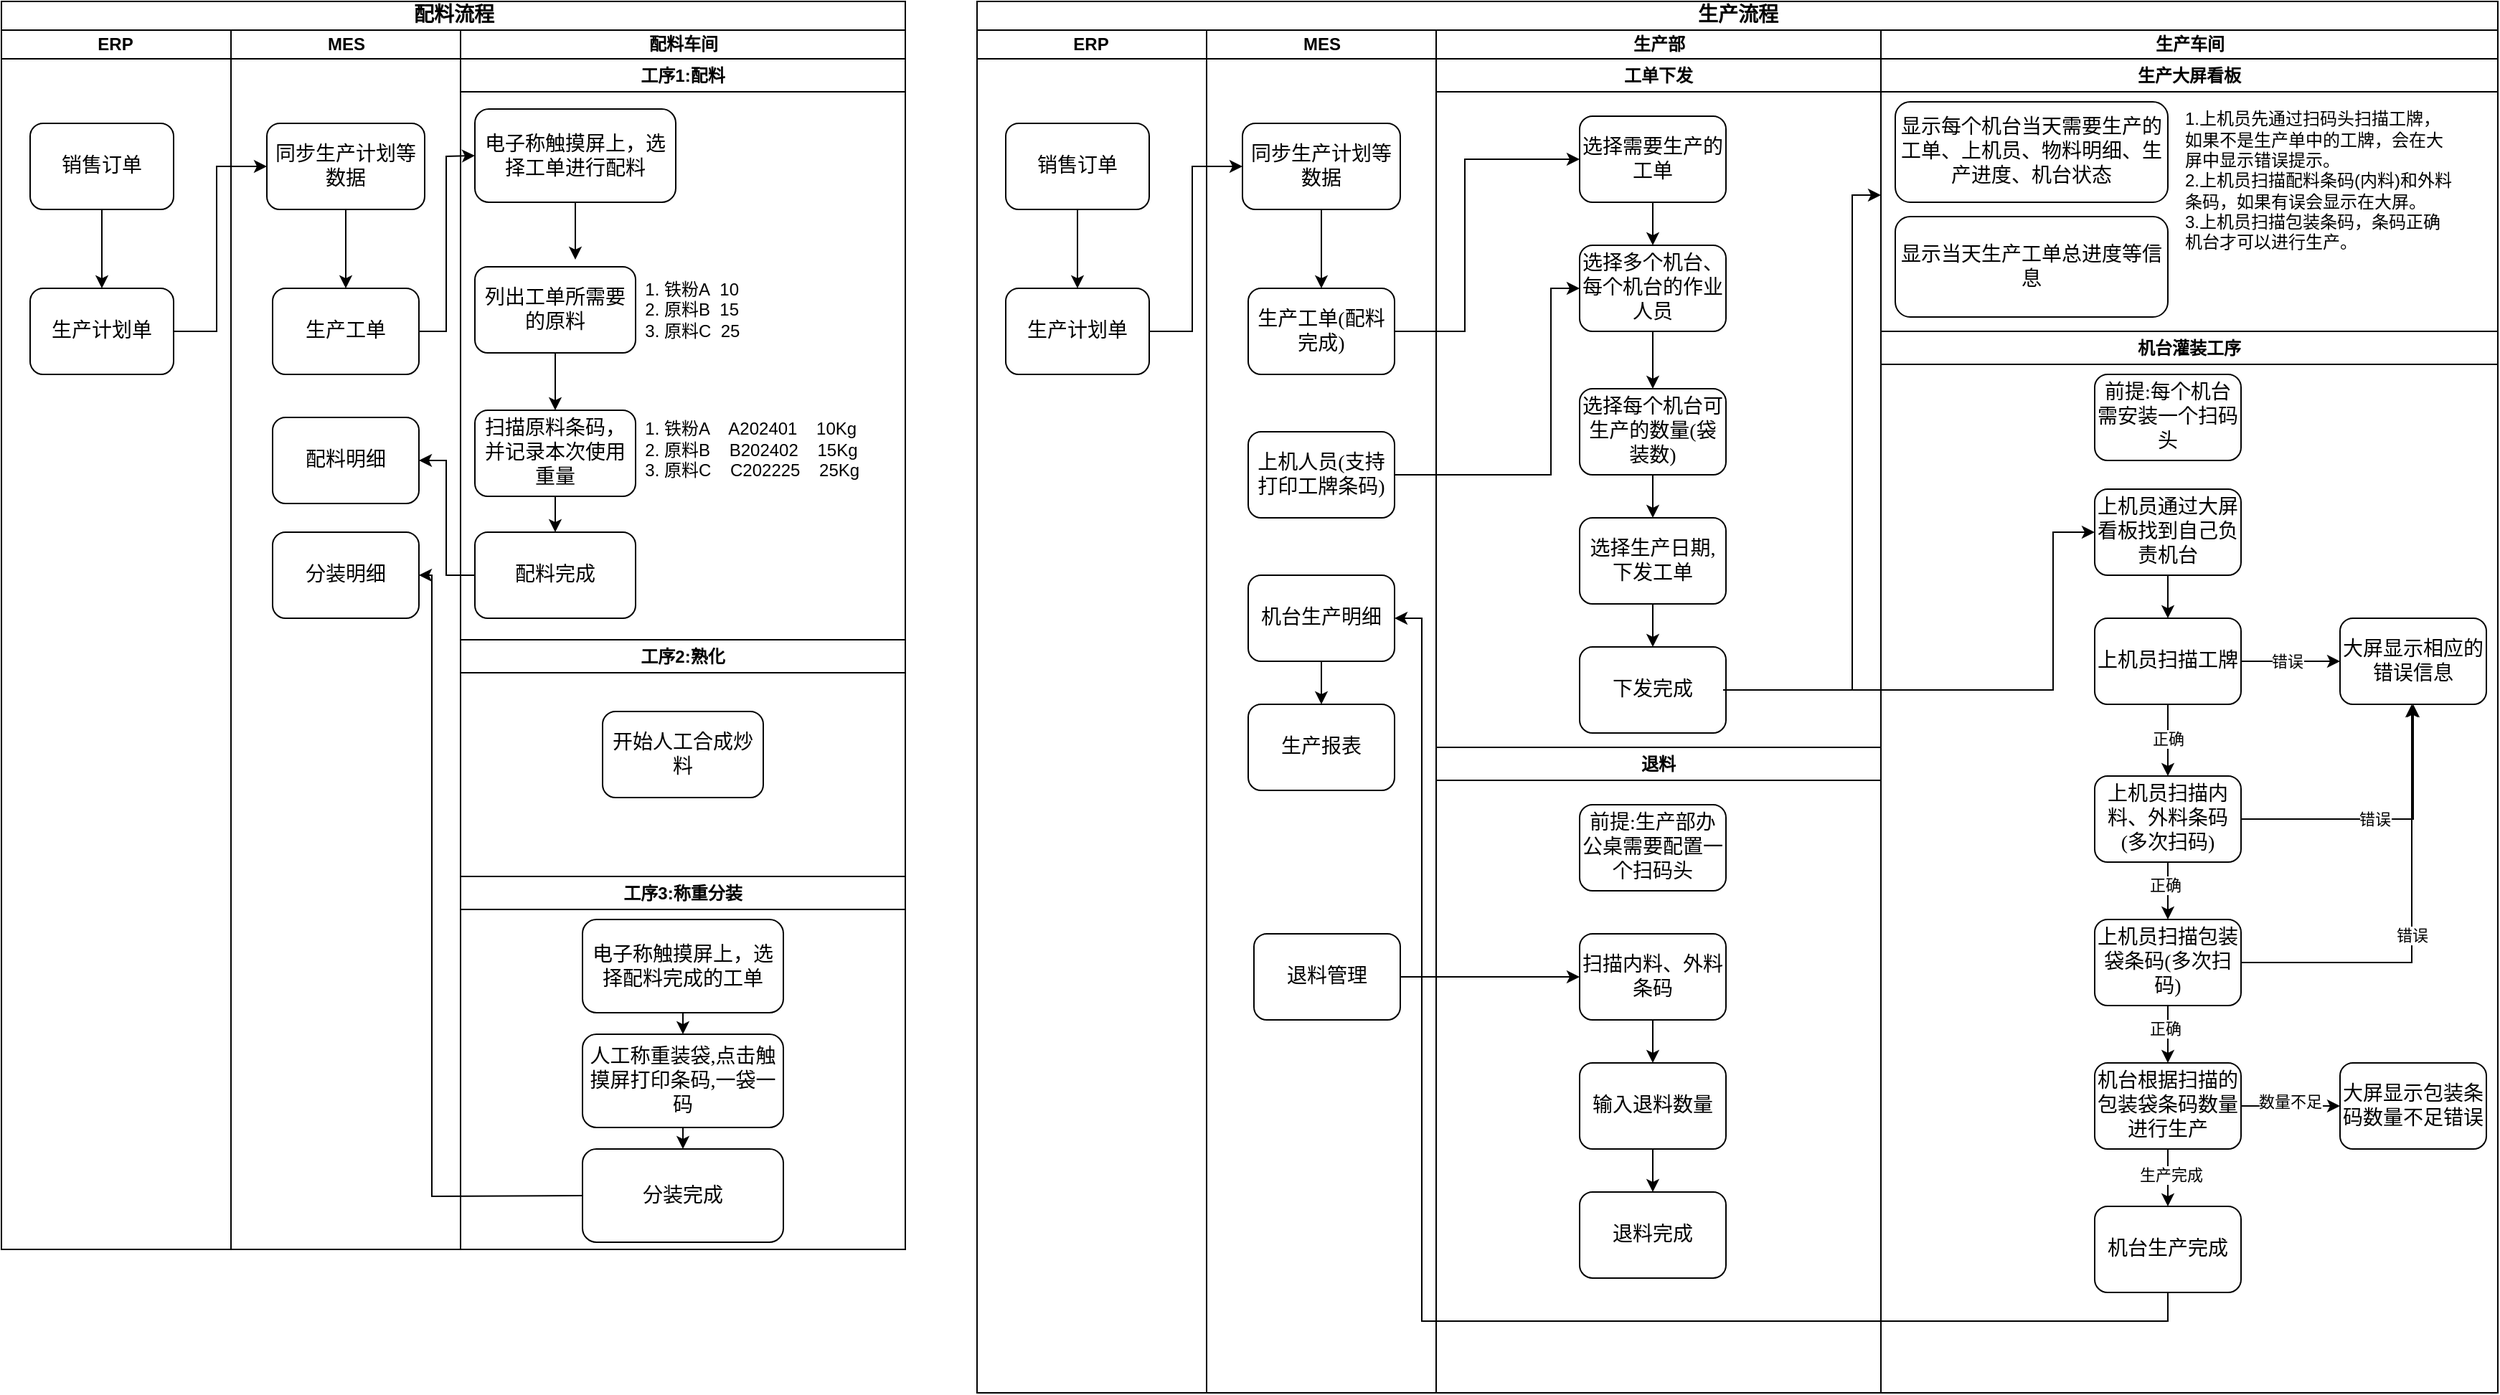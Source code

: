 <mxfile version="24.0.0" type="github">
  <diagram name="Page-1" id="74e2e168-ea6b-b213-b513-2b3c1d86103e">
    <mxGraphModel dx="2219" dy="929" grid="1" gridSize="10" guides="1" tooltips="1" connect="1" arrows="1" fold="1" page="1" pageScale="1" pageWidth="1100" pageHeight="850" background="none" math="0" shadow="0">
      <root>
        <mxCell id="0" />
        <mxCell id="1" parent="0" />
        <mxCell id="77e6c97f196da883-1" value="&lt;font style=&quot;font-size: 14px;&quot;&gt;配料流程&lt;/font&gt;" style="swimlane;html=1;childLayout=stackLayout;startSize=20;rounded=0;shadow=0;labelBackgroundColor=none;strokeWidth=1;fontFamily=Verdana;fontSize=8;align=center;" parent="1" vertex="1">
          <mxGeometry x="70" y="40" width="630" height="870" as="geometry" />
        </mxCell>
        <mxCell id="77e6c97f196da883-2" value="ERP&lt;span style=&quot;white-space: pre;&quot;&gt;&#x9;&lt;/span&gt;" style="swimlane;html=1;startSize=20;" parent="77e6c97f196da883-1" vertex="1">
          <mxGeometry y="20" width="160" height="850" as="geometry" />
        </mxCell>
        <mxCell id="77e6c97f196da883-8" value="&lt;font style=&quot;font-size: 14px;&quot;&gt;销售订单&lt;/font&gt;" style="rounded=1;whiteSpace=wrap;html=1;shadow=0;labelBackgroundColor=none;strokeWidth=1;fontFamily=Verdana;fontSize=8;align=center;" parent="77e6c97f196da883-2" vertex="1">
          <mxGeometry x="20" y="65" width="100" height="60" as="geometry" />
        </mxCell>
        <mxCell id="77e6c97f196da883-9" value="&lt;font style=&quot;font-size: 14px;&quot;&gt;生产计划单&lt;/font&gt;" style="rounded=1;whiteSpace=wrap;html=1;shadow=0;labelBackgroundColor=none;strokeWidth=1;fontFamily=Verdana;fontSize=8;align=center;" parent="77e6c97f196da883-2" vertex="1">
          <mxGeometry x="20" y="180" width="100" height="60" as="geometry" />
        </mxCell>
        <mxCell id="7kdRkKb2sxxw5B-0vBMB-1" value="" style="endArrow=classic;html=1;rounded=0;exitX=0.5;exitY=1;exitDx=0;exitDy=0;" edge="1" parent="77e6c97f196da883-2" source="77e6c97f196da883-8" target="77e6c97f196da883-9">
          <mxGeometry width="50" height="50" relative="1" as="geometry">
            <mxPoint x="220" y="130" as="sourcePoint" />
            <mxPoint x="270" y="80" as="targetPoint" />
          </mxGeometry>
        </mxCell>
        <mxCell id="77e6c97f196da883-39" style="edgeStyle=orthogonalEdgeStyle;rounded=1;html=1;labelBackgroundColor=none;startArrow=none;startFill=0;startSize=5;endArrow=classicThin;endFill=1;endSize=5;jettySize=auto;orthogonalLoop=1;strokeWidth=1;fontFamily=Verdana;fontSize=8" parent="77e6c97f196da883-1" target="77e6c97f196da883-23" edge="1">
          <mxGeometry relative="1" as="geometry">
            <mxPoint x="750" y="690" as="sourcePoint" />
          </mxGeometry>
        </mxCell>
        <mxCell id="77e6c97f196da883-40" style="edgeStyle=orthogonalEdgeStyle;rounded=1;html=1;labelBackgroundColor=none;startArrow=none;startFill=0;startSize=5;endArrow=classicThin;endFill=1;endSize=5;jettySize=auto;orthogonalLoop=1;strokeWidth=1;fontFamily=Verdana;fontSize=8" parent="77e6c97f196da883-1" target="77e6c97f196da883-24" edge="1">
          <mxGeometry relative="1" as="geometry">
            <mxPoint x="980" y="690" as="sourcePoint" />
          </mxGeometry>
        </mxCell>
        <mxCell id="107ba76e4e335f99-1" style="edgeStyle=orthogonalEdgeStyle;rounded=1;html=1;labelBackgroundColor=none;startArrow=none;startFill=0;startSize=5;endArrow=classicThin;endFill=1;endSize=5;jettySize=auto;orthogonalLoop=1;strokeWidth=1;fontFamily=Verdana;fontSize=8" parent="77e6c97f196da883-1" target="77e6c97f196da883-18" edge="1">
          <mxGeometry relative="1" as="geometry">
            <mxPoint x="760" y="450.0" as="sourcePoint" />
          </mxGeometry>
        </mxCell>
        <mxCell id="107ba76e4e335f99-3" style="edgeStyle=orthogonalEdgeStyle;rounded=1;html=1;labelBackgroundColor=none;startArrow=none;startFill=0;startSize=5;endArrow=classicThin;endFill=1;endSize=5;jettySize=auto;orthogonalLoop=1;strokeColor=#000000;strokeWidth=1;fontFamily=Verdana;fontSize=8;fontColor=#000000;" parent="77e6c97f196da883-1" source="77e6c97f196da883-22" edge="1">
          <mxGeometry relative="1" as="geometry">
            <mxPoint x="760" y="610" as="targetPoint" />
          </mxGeometry>
        </mxCell>
        <mxCell id="77e6c97f196da883-3" value="MES" style="swimlane;html=1;startSize=20;" parent="77e6c97f196da883-1" vertex="1">
          <mxGeometry x="160" y="20" width="160" height="850" as="geometry" />
        </mxCell>
        <mxCell id="7kdRkKb2sxxw5B-0vBMB-2" value="&lt;font style=&quot;font-size: 14px;&quot;&gt;同步生产计划等数据&lt;/font&gt;" style="rounded=1;whiteSpace=wrap;html=1;shadow=0;labelBackgroundColor=none;strokeWidth=1;fontFamily=Verdana;fontSize=8;align=center;" vertex="1" parent="77e6c97f196da883-3">
          <mxGeometry x="25" y="65" width="110" height="60" as="geometry" />
        </mxCell>
        <mxCell id="77e6c97f196da883-12" value="&lt;font style=&quot;font-size: 14px;&quot;&gt;生产工单&lt;/font&gt;" style="rounded=1;whiteSpace=wrap;html=1;shadow=0;labelBackgroundColor=none;strokeWidth=1;fontFamily=Verdana;fontSize=8;align=center;" parent="77e6c97f196da883-3" vertex="1">
          <mxGeometry x="29" y="180" width="102" height="60" as="geometry" />
        </mxCell>
        <mxCell id="7kdRkKb2sxxw5B-0vBMB-4" value="" style="endArrow=classic;html=1;rounded=0;exitX=0.5;exitY=1;exitDx=0;exitDy=0;entryX=0.5;entryY=0;entryDx=0;entryDy=0;" edge="1" parent="77e6c97f196da883-3" source="7kdRkKb2sxxw5B-0vBMB-2" target="77e6c97f196da883-12">
          <mxGeometry width="50" height="50" relative="1" as="geometry">
            <mxPoint x="180" y="140" as="sourcePoint" />
            <mxPoint x="230" y="90" as="targetPoint" />
          </mxGeometry>
        </mxCell>
        <mxCell id="7kdRkKb2sxxw5B-0vBMB-26" value="&lt;font style=&quot;font-size: 14px;&quot;&gt;配料明细&lt;/font&gt;" style="rounded=1;whiteSpace=wrap;html=1;shadow=0;labelBackgroundColor=none;strokeWidth=1;fontFamily=Verdana;fontSize=8;align=center;" vertex="1" parent="77e6c97f196da883-3">
          <mxGeometry x="29" y="270" width="102" height="60" as="geometry" />
        </mxCell>
        <mxCell id="7kdRkKb2sxxw5B-0vBMB-27" value="&lt;font style=&quot;font-size: 14px;&quot;&gt;分装明细&lt;/font&gt;" style="rounded=1;whiteSpace=wrap;html=1;shadow=0;labelBackgroundColor=none;strokeWidth=1;fontFamily=Verdana;fontSize=8;align=center;" vertex="1" parent="77e6c97f196da883-3">
          <mxGeometry x="29" y="350" width="102" height="60" as="geometry" />
        </mxCell>
        <mxCell id="77e6c97f196da883-4" value="配料车间" style="swimlane;html=1;startSize=20;" parent="77e6c97f196da883-1" vertex="1">
          <mxGeometry x="320" y="20" width="310" height="850" as="geometry" />
        </mxCell>
        <mxCell id="77e6c97f196da883-15" value="&lt;font style=&quot;font-size: 14px;&quot;&gt;电子称触摸屏上，选择工单进行配料&lt;/font&gt;" style="rounded=1;whiteSpace=wrap;html=1;shadow=0;labelBackgroundColor=none;strokeWidth=1;fontFamily=Verdana;fontSize=8;align=center;" parent="77e6c97f196da883-4" vertex="1">
          <mxGeometry x="10" y="55" width="140" height="65" as="geometry" />
        </mxCell>
        <mxCell id="7kdRkKb2sxxw5B-0vBMB-5" value="&lt;span style=&quot;font-size: 14px;&quot;&gt;列出工单所需要的原料&lt;/span&gt;" style="rounded=1;whiteSpace=wrap;html=1;shadow=0;labelBackgroundColor=none;strokeWidth=1;fontFamily=Verdana;fontSize=8;align=center;" vertex="1" parent="77e6c97f196da883-4">
          <mxGeometry x="10" y="165" width="112" height="60" as="geometry" />
        </mxCell>
        <mxCell id="7kdRkKb2sxxw5B-0vBMB-6" value="&lt;ol&gt;&lt;li&gt;铁粉A&amp;nbsp; 10&lt;/li&gt;&lt;li&gt;原料B&amp;nbsp; 15&lt;/li&gt;&lt;li&gt;原料C&amp;nbsp; 25&lt;/li&gt;&lt;/ol&gt;" style="text;strokeColor=none;fillColor=none;html=1;whiteSpace=wrap;verticalAlign=middle;overflow=hidden;" vertex="1" parent="77e6c97f196da883-4">
          <mxGeometry x="100" y="155" width="100" height="80" as="geometry" />
        </mxCell>
        <mxCell id="7kdRkKb2sxxw5B-0vBMB-7" value="&lt;span style=&quot;font-size: 14px;&quot;&gt;扫描原料条码，并记录本次使用重量&lt;/span&gt;" style="rounded=1;whiteSpace=wrap;html=1;shadow=0;labelBackgroundColor=none;strokeWidth=1;fontFamily=Verdana;fontSize=8;align=center;" vertex="1" parent="77e6c97f196da883-4">
          <mxGeometry x="10" y="265" width="112" height="60" as="geometry" />
        </mxCell>
        <mxCell id="7kdRkKb2sxxw5B-0vBMB-8" value="&lt;div&gt;&lt;br&gt;&lt;/div&gt;&lt;ol&gt;&lt;li&gt;铁粉A&amp;nbsp; &amp;nbsp; A202401&amp;nbsp; &amp;nbsp; 10Kg&lt;/li&gt;&lt;li&gt;原料B&amp;nbsp; &amp;nbsp; B202402&amp;nbsp; &amp;nbsp; 15Kg&lt;/li&gt;&lt;li&gt;原料C&amp;nbsp; &amp;nbsp; C202225&amp;nbsp; &amp;nbsp; 25Kg&lt;/li&gt;&lt;/ol&gt;" style="text;strokeColor=none;fillColor=none;html=1;whiteSpace=wrap;verticalAlign=middle;overflow=hidden;" vertex="1" parent="77e6c97f196da883-4">
          <mxGeometry x="100" y="235" width="190" height="100" as="geometry" />
        </mxCell>
        <mxCell id="7kdRkKb2sxxw5B-0vBMB-11" value="工序1:配料" style="swimlane;whiteSpace=wrap;html=1;startSize=23;" vertex="1" parent="77e6c97f196da883-4">
          <mxGeometry y="20" width="310" height="410" as="geometry" />
        </mxCell>
        <mxCell id="7kdRkKb2sxxw5B-0vBMB-19" value="&lt;span style=&quot;font-size: 14px;&quot;&gt;配料完成&lt;/span&gt;" style="rounded=1;whiteSpace=wrap;html=1;shadow=0;labelBackgroundColor=none;strokeWidth=1;fontFamily=Verdana;fontSize=8;align=center;" vertex="1" parent="7kdRkKb2sxxw5B-0vBMB-11">
          <mxGeometry x="10" y="330" width="112" height="60" as="geometry" />
        </mxCell>
        <mxCell id="7kdRkKb2sxxw5B-0vBMB-21" value="" style="endArrow=classic;html=1;rounded=0;exitX=0.5;exitY=1;exitDx=0;exitDy=0;" edge="1" parent="7kdRkKb2sxxw5B-0vBMB-11" source="77e6c97f196da883-15">
          <mxGeometry width="50" height="50" relative="1" as="geometry">
            <mxPoint x="190" y="110" as="sourcePoint" />
            <mxPoint x="80" y="140" as="targetPoint" />
          </mxGeometry>
        </mxCell>
        <mxCell id="7kdRkKb2sxxw5B-0vBMB-12" value="工序2:熟化" style="swimlane;whiteSpace=wrap;html=1;startSize=23;" vertex="1" parent="77e6c97f196da883-4">
          <mxGeometry y="425" width="310" height="165" as="geometry" />
        </mxCell>
        <mxCell id="7kdRkKb2sxxw5B-0vBMB-9" value="&lt;span style=&quot;font-size: 14px;&quot;&gt;开始人工合成炒料&lt;/span&gt;" style="rounded=1;whiteSpace=wrap;html=1;shadow=0;labelBackgroundColor=none;strokeWidth=1;fontFamily=Verdana;fontSize=8;align=center;" vertex="1" parent="7kdRkKb2sxxw5B-0vBMB-12">
          <mxGeometry x="99" y="50" width="112" height="60" as="geometry" />
        </mxCell>
        <mxCell id="7kdRkKb2sxxw5B-0vBMB-13" value="工序3:称重分装" style="swimlane;whiteSpace=wrap;html=1;" vertex="1" parent="77e6c97f196da883-4">
          <mxGeometry y="590" width="310" height="260" as="geometry" />
        </mxCell>
        <mxCell id="7kdRkKb2sxxw5B-0vBMB-14" value="&lt;font style=&quot;font-size: 14px;&quot;&gt;电子称触摸屏上，选择配料完成的工单&lt;/font&gt;" style="rounded=1;whiteSpace=wrap;html=1;shadow=0;labelBackgroundColor=none;strokeWidth=1;fontFamily=Verdana;fontSize=8;align=center;" vertex="1" parent="7kdRkKb2sxxw5B-0vBMB-13">
          <mxGeometry x="85" y="30" width="140" height="65" as="geometry" />
        </mxCell>
        <mxCell id="7kdRkKb2sxxw5B-0vBMB-17" value="&lt;font style=&quot;font-size: 14px;&quot;&gt;人工称重装袋,点击触摸屏打印条码,一袋一码&lt;/font&gt;" style="rounded=1;whiteSpace=wrap;html=1;shadow=0;labelBackgroundColor=none;strokeWidth=1;fontFamily=Verdana;fontSize=8;align=center;" vertex="1" parent="7kdRkKb2sxxw5B-0vBMB-13">
          <mxGeometry x="85" y="110" width="140" height="65" as="geometry" />
        </mxCell>
        <mxCell id="7kdRkKb2sxxw5B-0vBMB-18" value="&lt;font style=&quot;font-size: 14px;&quot;&gt;分装完成&lt;/font&gt;" style="rounded=1;whiteSpace=wrap;html=1;shadow=0;labelBackgroundColor=none;strokeWidth=1;fontFamily=Verdana;fontSize=8;align=center;" vertex="1" parent="7kdRkKb2sxxw5B-0vBMB-13">
          <mxGeometry x="85" y="190" width="140" height="65" as="geometry" />
        </mxCell>
        <mxCell id="7kdRkKb2sxxw5B-0vBMB-24" value="" style="endArrow=classic;html=1;rounded=0;exitX=0.5;exitY=1;exitDx=0;exitDy=0;entryX=0.5;entryY=0;entryDx=0;entryDy=0;" edge="1" parent="7kdRkKb2sxxw5B-0vBMB-13" source="7kdRkKb2sxxw5B-0vBMB-14" target="7kdRkKb2sxxw5B-0vBMB-17">
          <mxGeometry width="50" height="50" relative="1" as="geometry">
            <mxPoint x="260" y="100" as="sourcePoint" />
            <mxPoint x="310" y="50" as="targetPoint" />
          </mxGeometry>
        </mxCell>
        <mxCell id="7kdRkKb2sxxw5B-0vBMB-25" value="" style="endArrow=classic;html=1;rounded=0;exitX=0.5;exitY=1;exitDx=0;exitDy=0;" edge="1" parent="7kdRkKb2sxxw5B-0vBMB-13" source="7kdRkKb2sxxw5B-0vBMB-17" target="7kdRkKb2sxxw5B-0vBMB-18">
          <mxGeometry width="50" height="50" relative="1" as="geometry">
            <mxPoint x="250" y="160" as="sourcePoint" />
            <mxPoint x="260" y="190" as="targetPoint" />
          </mxGeometry>
        </mxCell>
        <mxCell id="7kdRkKb2sxxw5B-0vBMB-22" value="" style="endArrow=classic;html=1;rounded=0;exitX=0.5;exitY=1;exitDx=0;exitDy=0;entryX=0.5;entryY=0;entryDx=0;entryDy=0;" edge="1" parent="77e6c97f196da883-4" source="7kdRkKb2sxxw5B-0vBMB-5" target="7kdRkKb2sxxw5B-0vBMB-7">
          <mxGeometry width="50" height="50" relative="1" as="geometry">
            <mxPoint x="210" y="170" as="sourcePoint" />
            <mxPoint x="260" y="120" as="targetPoint" />
          </mxGeometry>
        </mxCell>
        <mxCell id="7kdRkKb2sxxw5B-0vBMB-23" value="" style="endArrow=classic;html=1;rounded=0;exitX=0.5;exitY=1;exitDx=0;exitDy=0;entryX=0.5;entryY=0;entryDx=0;entryDy=0;" edge="1" parent="77e6c97f196da883-4" source="7kdRkKb2sxxw5B-0vBMB-7" target="7kdRkKb2sxxw5B-0vBMB-19">
          <mxGeometry width="50" height="50" relative="1" as="geometry">
            <mxPoint x="90" y="310" as="sourcePoint" />
            <mxPoint x="140" y="260" as="targetPoint" />
          </mxGeometry>
        </mxCell>
        <mxCell id="7kdRkKb2sxxw5B-0vBMB-3" value="" style="endArrow=classic;html=1;rounded=0;exitX=1;exitY=0.5;exitDx=0;exitDy=0;entryX=0;entryY=0.5;entryDx=0;entryDy=0;" edge="1" parent="77e6c97f196da883-1" source="77e6c97f196da883-9" target="7kdRkKb2sxxw5B-0vBMB-2">
          <mxGeometry width="50" height="50" relative="1" as="geometry">
            <mxPoint x="210" y="360" as="sourcePoint" />
            <mxPoint x="260" y="310" as="targetPoint" />
            <Array as="points">
              <mxPoint x="150" y="230" />
              <mxPoint x="150" y="115" />
            </Array>
          </mxGeometry>
        </mxCell>
        <mxCell id="7kdRkKb2sxxw5B-0vBMB-20" value="" style="endArrow=classic;html=1;rounded=0;exitX=1;exitY=0.5;exitDx=0;exitDy=0;entryX=0;entryY=0.5;entryDx=0;entryDy=0;" edge="1" parent="77e6c97f196da883-1" source="77e6c97f196da883-12" target="77e6c97f196da883-15">
          <mxGeometry width="50" height="50" relative="1" as="geometry">
            <mxPoint x="250" y="350" as="sourcePoint" />
            <mxPoint x="300" y="300" as="targetPoint" />
            <Array as="points">
              <mxPoint x="310" y="230" />
              <mxPoint x="310" y="108" />
            </Array>
          </mxGeometry>
        </mxCell>
        <mxCell id="7kdRkKb2sxxw5B-0vBMB-28" value="" style="endArrow=classic;html=1;rounded=0;exitX=0;exitY=0.5;exitDx=0;exitDy=0;entryX=1;entryY=0.5;entryDx=0;entryDy=0;" edge="1" parent="77e6c97f196da883-1" source="7kdRkKb2sxxw5B-0vBMB-19" target="7kdRkKb2sxxw5B-0vBMB-26">
          <mxGeometry width="50" height="50" relative="1" as="geometry">
            <mxPoint x="480" y="410" as="sourcePoint" />
            <mxPoint x="530" y="360" as="targetPoint" />
            <Array as="points">
              <mxPoint x="310" y="400" />
              <mxPoint x="310" y="320" />
            </Array>
          </mxGeometry>
        </mxCell>
        <mxCell id="7kdRkKb2sxxw5B-0vBMB-29" value="" style="endArrow=classic;html=1;rounded=0;exitX=0;exitY=0.5;exitDx=0;exitDy=0;entryX=1;entryY=0.5;entryDx=0;entryDy=0;" edge="1" parent="77e6c97f196da883-1" source="7kdRkKb2sxxw5B-0vBMB-18" target="7kdRkKb2sxxw5B-0vBMB-27">
          <mxGeometry width="50" height="50" relative="1" as="geometry">
            <mxPoint x="280" y="700" as="sourcePoint" />
            <mxPoint x="330" y="650" as="targetPoint" />
            <Array as="points">
              <mxPoint x="300" y="833" />
              <mxPoint x="300" y="400" />
            </Array>
          </mxGeometry>
        </mxCell>
        <mxCell id="7kdRkKb2sxxw5B-0vBMB-30" value="&lt;font style=&quot;font-size: 14px;&quot;&gt;生产流程&lt;/font&gt;" style="swimlane;html=1;childLayout=stackLayout;startSize=20;rounded=0;shadow=0;labelBackgroundColor=none;strokeWidth=1;fontFamily=Verdana;fontSize=8;align=center;" vertex="1" parent="1">
          <mxGeometry x="750" y="40" width="1060" height="970" as="geometry" />
        </mxCell>
        <mxCell id="7kdRkKb2sxxw5B-0vBMB-31" value="ERP&lt;span style=&quot;white-space: pre;&quot;&gt;&#x9;&lt;/span&gt;" style="swimlane;html=1;startSize=20;" vertex="1" parent="7kdRkKb2sxxw5B-0vBMB-30">
          <mxGeometry y="20" width="160" height="950" as="geometry" />
        </mxCell>
        <mxCell id="7kdRkKb2sxxw5B-0vBMB-32" value="&lt;font style=&quot;font-size: 14px;&quot;&gt;销售订单&lt;/font&gt;" style="rounded=1;whiteSpace=wrap;html=1;shadow=0;labelBackgroundColor=none;strokeWidth=1;fontFamily=Verdana;fontSize=8;align=center;" vertex="1" parent="7kdRkKb2sxxw5B-0vBMB-31">
          <mxGeometry x="20" y="65" width="100" height="60" as="geometry" />
        </mxCell>
        <mxCell id="7kdRkKb2sxxw5B-0vBMB-33" value="&lt;font style=&quot;font-size: 14px;&quot;&gt;生产计划单&lt;/font&gt;" style="rounded=1;whiteSpace=wrap;html=1;shadow=0;labelBackgroundColor=none;strokeWidth=1;fontFamily=Verdana;fontSize=8;align=center;" vertex="1" parent="7kdRkKb2sxxw5B-0vBMB-31">
          <mxGeometry x="20" y="180" width="100" height="60" as="geometry" />
        </mxCell>
        <mxCell id="7kdRkKb2sxxw5B-0vBMB-34" value="" style="endArrow=classic;html=1;rounded=0;exitX=0.5;exitY=1;exitDx=0;exitDy=0;" edge="1" parent="7kdRkKb2sxxw5B-0vBMB-31" source="7kdRkKb2sxxw5B-0vBMB-32" target="7kdRkKb2sxxw5B-0vBMB-33">
          <mxGeometry width="50" height="50" relative="1" as="geometry">
            <mxPoint x="220" y="130" as="sourcePoint" />
            <mxPoint x="270" y="80" as="targetPoint" />
          </mxGeometry>
        </mxCell>
        <mxCell id="7kdRkKb2sxxw5B-0vBMB-35" style="edgeStyle=orthogonalEdgeStyle;rounded=1;html=1;labelBackgroundColor=none;startArrow=none;startFill=0;startSize=5;endArrow=classicThin;endFill=1;endSize=5;jettySize=auto;orthogonalLoop=1;strokeWidth=1;fontFamily=Verdana;fontSize=8" edge="1" parent="7kdRkKb2sxxw5B-0vBMB-30">
          <mxGeometry relative="1" as="geometry">
            <mxPoint x="750" y="690" as="sourcePoint" />
          </mxGeometry>
        </mxCell>
        <mxCell id="7kdRkKb2sxxw5B-0vBMB-36" style="edgeStyle=orthogonalEdgeStyle;rounded=1;html=1;labelBackgroundColor=none;startArrow=none;startFill=0;startSize=5;endArrow=classicThin;endFill=1;endSize=5;jettySize=auto;orthogonalLoop=1;strokeWidth=1;fontFamily=Verdana;fontSize=8" edge="1" parent="7kdRkKb2sxxw5B-0vBMB-30">
          <mxGeometry relative="1" as="geometry">
            <mxPoint x="980" y="690" as="sourcePoint" />
          </mxGeometry>
        </mxCell>
        <mxCell id="7kdRkKb2sxxw5B-0vBMB-37" style="edgeStyle=orthogonalEdgeStyle;rounded=1;html=1;labelBackgroundColor=none;startArrow=none;startFill=0;startSize=5;endArrow=classicThin;endFill=1;endSize=5;jettySize=auto;orthogonalLoop=1;strokeWidth=1;fontFamily=Verdana;fontSize=8" edge="1" parent="7kdRkKb2sxxw5B-0vBMB-30">
          <mxGeometry relative="1" as="geometry">
            <mxPoint x="760" y="450.0" as="sourcePoint" />
          </mxGeometry>
        </mxCell>
        <mxCell id="7kdRkKb2sxxw5B-0vBMB-38" style="edgeStyle=orthogonalEdgeStyle;rounded=1;html=1;labelBackgroundColor=none;startArrow=none;startFill=0;startSize=5;endArrow=classicThin;endFill=1;endSize=5;jettySize=auto;orthogonalLoop=1;strokeColor=#000000;strokeWidth=1;fontFamily=Verdana;fontSize=8;fontColor=#000000;" edge="1" parent="7kdRkKb2sxxw5B-0vBMB-30">
          <mxGeometry relative="1" as="geometry">
            <mxPoint x="760" y="610" as="targetPoint" />
          </mxGeometry>
        </mxCell>
        <mxCell id="7kdRkKb2sxxw5B-0vBMB-39" value="MES" style="swimlane;html=1;startSize=20;" vertex="1" parent="7kdRkKb2sxxw5B-0vBMB-30">
          <mxGeometry x="160" y="20" width="160" height="950" as="geometry" />
        </mxCell>
        <mxCell id="7kdRkKb2sxxw5B-0vBMB-40" value="&lt;font style=&quot;font-size: 14px;&quot;&gt;同步生产计划等数据&lt;/font&gt;" style="rounded=1;whiteSpace=wrap;html=1;shadow=0;labelBackgroundColor=none;strokeWidth=1;fontFamily=Verdana;fontSize=8;align=center;" vertex="1" parent="7kdRkKb2sxxw5B-0vBMB-39">
          <mxGeometry x="25" y="65" width="110" height="60" as="geometry" />
        </mxCell>
        <mxCell id="7kdRkKb2sxxw5B-0vBMB-41" value="&lt;font style=&quot;font-size: 14px;&quot;&gt;生产工单(配料完成)&lt;/font&gt;" style="rounded=1;whiteSpace=wrap;html=1;shadow=0;labelBackgroundColor=none;strokeWidth=1;fontFamily=Verdana;fontSize=8;align=center;" vertex="1" parent="7kdRkKb2sxxw5B-0vBMB-39">
          <mxGeometry x="29" y="180" width="102" height="60" as="geometry" />
        </mxCell>
        <mxCell id="7kdRkKb2sxxw5B-0vBMB-42" value="" style="endArrow=classic;html=1;rounded=0;exitX=0.5;exitY=1;exitDx=0;exitDy=0;entryX=0.5;entryY=0;entryDx=0;entryDy=0;" edge="1" parent="7kdRkKb2sxxw5B-0vBMB-39" source="7kdRkKb2sxxw5B-0vBMB-40" target="7kdRkKb2sxxw5B-0vBMB-41">
          <mxGeometry width="50" height="50" relative="1" as="geometry">
            <mxPoint x="180" y="140" as="sourcePoint" />
            <mxPoint x="230" y="90" as="targetPoint" />
          </mxGeometry>
        </mxCell>
        <mxCell id="7kdRkKb2sxxw5B-0vBMB-90" value="&lt;font style=&quot;font-size: 14px;&quot;&gt;上机人员(支持打印工牌条码)&lt;/font&gt;" style="rounded=1;whiteSpace=wrap;html=1;shadow=0;labelBackgroundColor=none;strokeWidth=1;fontFamily=Verdana;fontSize=8;align=center;" vertex="1" parent="7kdRkKb2sxxw5B-0vBMB-39">
          <mxGeometry x="29" y="280" width="102" height="60" as="geometry" />
        </mxCell>
        <mxCell id="7kdRkKb2sxxw5B-0vBMB-130" value="&lt;font style=&quot;font-size: 14px;&quot;&gt;机台生产明细&lt;/font&gt;" style="rounded=1;whiteSpace=wrap;html=1;shadow=0;labelBackgroundColor=none;strokeWidth=1;fontFamily=Verdana;fontSize=8;align=center;" vertex="1" parent="7kdRkKb2sxxw5B-0vBMB-39">
          <mxGeometry x="29" y="380" width="102" height="60" as="geometry" />
        </mxCell>
        <mxCell id="7kdRkKb2sxxw5B-0vBMB-134" value="&lt;font style=&quot;font-size: 14px;&quot;&gt;退料管理&lt;/font&gt;" style="rounded=1;whiteSpace=wrap;html=1;shadow=0;labelBackgroundColor=none;strokeWidth=1;fontFamily=Verdana;fontSize=8;align=center;" vertex="1" parent="7kdRkKb2sxxw5B-0vBMB-39">
          <mxGeometry x="33" y="630" width="102" height="60" as="geometry" />
        </mxCell>
        <mxCell id="7kdRkKb2sxxw5B-0vBMB-140" value="&lt;font style=&quot;font-size: 14px;&quot;&gt;生产报表&lt;/font&gt;" style="rounded=1;whiteSpace=wrap;html=1;shadow=0;labelBackgroundColor=none;strokeWidth=1;fontFamily=Verdana;fontSize=8;align=center;" vertex="1" parent="7kdRkKb2sxxw5B-0vBMB-39">
          <mxGeometry x="29" y="470" width="102" height="60" as="geometry" />
        </mxCell>
        <mxCell id="7kdRkKb2sxxw5B-0vBMB-141" value="" style="endArrow=classic;html=1;rounded=0;exitX=0.5;exitY=1;exitDx=0;exitDy=0;" edge="1" parent="7kdRkKb2sxxw5B-0vBMB-39" source="7kdRkKb2sxxw5B-0vBMB-130" target="7kdRkKb2sxxw5B-0vBMB-140">
          <mxGeometry width="50" height="50" relative="1" as="geometry">
            <mxPoint x="70" y="380" as="sourcePoint" />
            <mxPoint x="120" y="330" as="targetPoint" />
          </mxGeometry>
        </mxCell>
        <mxCell id="7kdRkKb2sxxw5B-0vBMB-45" value="生产部" style="swimlane;html=1;startSize=20;" vertex="1" parent="7kdRkKb2sxxw5B-0vBMB-30">
          <mxGeometry x="320" y="20" width="310" height="950" as="geometry" />
        </mxCell>
        <mxCell id="7kdRkKb2sxxw5B-0vBMB-68" value="&lt;font style=&quot;font-size: 14px;&quot;&gt;选择需要生产的工单&lt;/font&gt;" style="rounded=1;whiteSpace=wrap;html=1;shadow=0;labelBackgroundColor=none;strokeWidth=1;fontFamily=Verdana;fontSize=8;align=center;" vertex="1" parent="7kdRkKb2sxxw5B-0vBMB-45">
          <mxGeometry x="100" y="60" width="102" height="60" as="geometry" />
        </mxCell>
        <mxCell id="7kdRkKb2sxxw5B-0vBMB-69" value="&lt;font style=&quot;font-size: 14px;&quot;&gt;选择多个机台、每个机台的作业人员&lt;/font&gt;" style="rounded=1;whiteSpace=wrap;html=1;shadow=0;labelBackgroundColor=none;strokeWidth=1;fontFamily=Verdana;fontSize=8;align=center;" vertex="1" parent="7kdRkKb2sxxw5B-0vBMB-45">
          <mxGeometry x="100" y="150" width="102" height="60" as="geometry" />
        </mxCell>
        <mxCell id="7kdRkKb2sxxw5B-0vBMB-70" value="&lt;font style=&quot;font-size: 14px;&quot;&gt;选择生产日期,下发工单&lt;/font&gt;" style="rounded=1;whiteSpace=wrap;html=1;shadow=0;labelBackgroundColor=none;strokeWidth=1;fontFamily=Verdana;fontSize=8;align=center;" vertex="1" parent="7kdRkKb2sxxw5B-0vBMB-45">
          <mxGeometry x="100" y="340" width="102" height="60" as="geometry" />
        </mxCell>
        <mxCell id="7kdRkKb2sxxw5B-0vBMB-72" value="" style="endArrow=classic;html=1;rounded=0;exitX=0.5;exitY=1;exitDx=0;exitDy=0;entryX=0.5;entryY=0;entryDx=0;entryDy=0;" edge="1" parent="7kdRkKb2sxxw5B-0vBMB-45" source="7kdRkKb2sxxw5B-0vBMB-68" target="7kdRkKb2sxxw5B-0vBMB-69">
          <mxGeometry width="50" height="50" relative="1" as="geometry">
            <mxPoint x="240" y="150" as="sourcePoint" />
            <mxPoint x="290" y="100" as="targetPoint" />
          </mxGeometry>
        </mxCell>
        <mxCell id="7kdRkKb2sxxw5B-0vBMB-74" value="&lt;font style=&quot;font-size: 14px;&quot;&gt;下发完成&lt;/font&gt;" style="rounded=1;whiteSpace=wrap;html=1;shadow=0;labelBackgroundColor=none;strokeWidth=1;fontFamily=Verdana;fontSize=8;align=center;" vertex="1" parent="7kdRkKb2sxxw5B-0vBMB-45">
          <mxGeometry x="100" y="430" width="102" height="60" as="geometry" />
        </mxCell>
        <mxCell id="7kdRkKb2sxxw5B-0vBMB-75" value="" style="endArrow=classic;html=1;rounded=0;exitX=0.5;exitY=1;exitDx=0;exitDy=0;" edge="1" parent="7kdRkKb2sxxw5B-0vBMB-45" source="7kdRkKb2sxxw5B-0vBMB-70" target="7kdRkKb2sxxw5B-0vBMB-74">
          <mxGeometry width="50" height="50" relative="1" as="geometry">
            <mxPoint x="260" y="300" as="sourcePoint" />
            <mxPoint x="310" y="250" as="targetPoint" />
          </mxGeometry>
        </mxCell>
        <mxCell id="7kdRkKb2sxxw5B-0vBMB-92" value="&lt;p class=&quot;MsoNormal&quot;&gt;机台灌装工序&lt;br&gt;&lt;/p&gt;" style="swimlane;whiteSpace=wrap;html=1;startSize=23;" vertex="1" parent="7kdRkKb2sxxw5B-0vBMB-45">
          <mxGeometry x="310" y="210" width="430" height="740" as="geometry" />
        </mxCell>
        <mxCell id="7kdRkKb2sxxw5B-0vBMB-113" value="&lt;font style=&quot;font-size: 14px;&quot;&gt;选择每个机台可生产的数量(袋装数)&lt;/font&gt;" style="rounded=1;whiteSpace=wrap;html=1;shadow=0;labelBackgroundColor=none;strokeWidth=1;fontFamily=Verdana;fontSize=8;align=center;" vertex="1" parent="7kdRkKb2sxxw5B-0vBMB-45">
          <mxGeometry x="100" y="250" width="102" height="60" as="geometry" />
        </mxCell>
        <mxCell id="7kdRkKb2sxxw5B-0vBMB-114" value="" style="endArrow=classic;html=1;rounded=0;exitX=0.5;exitY=1;exitDx=0;exitDy=0;" edge="1" parent="7kdRkKb2sxxw5B-0vBMB-45" source="7kdRkKb2sxxw5B-0vBMB-69" target="7kdRkKb2sxxw5B-0vBMB-113">
          <mxGeometry width="50" height="50" relative="1" as="geometry">
            <mxPoint x="240" y="280" as="sourcePoint" />
            <mxPoint x="290" y="230" as="targetPoint" />
          </mxGeometry>
        </mxCell>
        <mxCell id="7kdRkKb2sxxw5B-0vBMB-115" value="" style="endArrow=classic;html=1;rounded=0;exitX=0.5;exitY=1;exitDx=0;exitDy=0;entryX=0.5;entryY=0;entryDx=0;entryDy=0;" edge="1" parent="7kdRkKb2sxxw5B-0vBMB-45" source="7kdRkKb2sxxw5B-0vBMB-113" target="7kdRkKb2sxxw5B-0vBMB-70">
          <mxGeometry width="50" height="50" relative="1" as="geometry">
            <mxPoint x="161" y="220" as="sourcePoint" />
            <mxPoint x="161" y="260" as="targetPoint" />
          </mxGeometry>
        </mxCell>
        <mxCell id="7kdRkKb2sxxw5B-0vBMB-126" value="工单下发" style="swimlane;whiteSpace=wrap;html=1;" vertex="1" parent="7kdRkKb2sxxw5B-0vBMB-45">
          <mxGeometry y="20" width="310" height="480" as="geometry" />
        </mxCell>
        <mxCell id="7kdRkKb2sxxw5B-0vBMB-128" value="退料" style="swimlane;whiteSpace=wrap;html=1;" vertex="1" parent="7kdRkKb2sxxw5B-0vBMB-45">
          <mxGeometry y="500" width="310" height="450" as="geometry" />
        </mxCell>
        <mxCell id="7kdRkKb2sxxw5B-0vBMB-129" value="&lt;font style=&quot;font-size: 14px;&quot;&gt;前提:生产部办公桌需要配置一个扫码头&lt;/font&gt;" style="rounded=1;whiteSpace=wrap;html=1;shadow=0;labelBackgroundColor=none;strokeWidth=1;fontFamily=Verdana;fontSize=8;align=center;" vertex="1" parent="7kdRkKb2sxxw5B-0vBMB-128">
          <mxGeometry x="100" y="40" width="102" height="60" as="geometry" />
        </mxCell>
        <mxCell id="7kdRkKb2sxxw5B-0vBMB-133" value="&lt;span style=&quot;font-size: 14px;&quot;&gt;扫描内料、外料条码&lt;/span&gt;" style="rounded=1;whiteSpace=wrap;html=1;shadow=0;labelBackgroundColor=none;strokeWidth=1;fontFamily=Verdana;fontSize=8;align=center;" vertex="1" parent="7kdRkKb2sxxw5B-0vBMB-128">
          <mxGeometry x="100" y="130" width="102" height="60" as="geometry" />
        </mxCell>
        <mxCell id="7kdRkKb2sxxw5B-0vBMB-136" value="&lt;span style=&quot;font-size: 14px;&quot;&gt;输入退料数量&lt;/span&gt;" style="rounded=1;whiteSpace=wrap;html=1;shadow=0;labelBackgroundColor=none;strokeWidth=1;fontFamily=Verdana;fontSize=8;align=center;" vertex="1" parent="7kdRkKb2sxxw5B-0vBMB-128">
          <mxGeometry x="100" y="220" width="102" height="60" as="geometry" />
        </mxCell>
        <mxCell id="7kdRkKb2sxxw5B-0vBMB-137" value="&lt;span style=&quot;font-size: 14px;&quot;&gt;退料完成&lt;/span&gt;" style="rounded=1;whiteSpace=wrap;html=1;shadow=0;labelBackgroundColor=none;strokeWidth=1;fontFamily=Verdana;fontSize=8;align=center;" vertex="1" parent="7kdRkKb2sxxw5B-0vBMB-128">
          <mxGeometry x="100" y="310" width="102" height="60" as="geometry" />
        </mxCell>
        <mxCell id="7kdRkKb2sxxw5B-0vBMB-138" value="" style="endArrow=classic;html=1;rounded=0;exitX=0.5;exitY=1;exitDx=0;exitDy=0;entryX=0.5;entryY=0;entryDx=0;entryDy=0;" edge="1" parent="7kdRkKb2sxxw5B-0vBMB-128" source="7kdRkKb2sxxw5B-0vBMB-133" target="7kdRkKb2sxxw5B-0vBMB-136">
          <mxGeometry width="50" height="50" relative="1" as="geometry">
            <mxPoint x="260" y="180" as="sourcePoint" />
            <mxPoint x="310" y="130" as="targetPoint" />
          </mxGeometry>
        </mxCell>
        <mxCell id="7kdRkKb2sxxw5B-0vBMB-139" value="" style="endArrow=classic;html=1;rounded=0;exitX=0.5;exitY=1;exitDx=0;exitDy=0;entryX=0.5;entryY=0;entryDx=0;entryDy=0;" edge="1" parent="7kdRkKb2sxxw5B-0vBMB-128" source="7kdRkKb2sxxw5B-0vBMB-136" target="7kdRkKb2sxxw5B-0vBMB-137">
          <mxGeometry width="50" height="50" relative="1" as="geometry">
            <mxPoint x="161" y="200" as="sourcePoint" />
            <mxPoint x="161" y="230" as="targetPoint" />
          </mxGeometry>
        </mxCell>
        <mxCell id="7kdRkKb2sxxw5B-0vBMB-64" value="" style="endArrow=classic;html=1;rounded=0;exitX=1;exitY=0.5;exitDx=0;exitDy=0;entryX=0;entryY=0.5;entryDx=0;entryDy=0;" edge="1" parent="7kdRkKb2sxxw5B-0vBMB-30" source="7kdRkKb2sxxw5B-0vBMB-33" target="7kdRkKb2sxxw5B-0vBMB-40">
          <mxGeometry width="50" height="50" relative="1" as="geometry">
            <mxPoint x="210" y="360" as="sourcePoint" />
            <mxPoint x="260" y="310" as="targetPoint" />
            <Array as="points">
              <mxPoint x="150" y="230" />
              <mxPoint x="150" y="115" />
            </Array>
          </mxGeometry>
        </mxCell>
        <mxCell id="7kdRkKb2sxxw5B-0vBMB-71" value="" style="endArrow=classic;html=1;rounded=0;exitX=1;exitY=0.5;exitDx=0;exitDy=0;entryX=0;entryY=0.5;entryDx=0;entryDy=0;" edge="1" parent="7kdRkKb2sxxw5B-0vBMB-30" source="7kdRkKb2sxxw5B-0vBMB-41" target="7kdRkKb2sxxw5B-0vBMB-68">
          <mxGeometry width="50" height="50" relative="1" as="geometry">
            <mxPoint x="360" y="210" as="sourcePoint" />
            <mxPoint x="410" y="160" as="targetPoint" />
            <Array as="points">
              <mxPoint x="340" y="230" />
              <mxPoint x="340" y="110" />
            </Array>
          </mxGeometry>
        </mxCell>
        <mxCell id="7kdRkKb2sxxw5B-0vBMB-131" value="" style="endArrow=classic;html=1;rounded=0;exitX=1;exitY=0.5;exitDx=0;exitDy=0;entryX=0;entryY=0.5;entryDx=0;entryDy=0;" edge="1" parent="7kdRkKb2sxxw5B-0vBMB-30" source="7kdRkKb2sxxw5B-0vBMB-90" target="7kdRkKb2sxxw5B-0vBMB-69">
          <mxGeometry width="50" height="50" relative="1" as="geometry">
            <mxPoint x="360" y="320" as="sourcePoint" />
            <mxPoint x="410" y="270" as="targetPoint" />
            <Array as="points">
              <mxPoint x="400" y="330" />
              <mxPoint x="400" y="200" />
            </Array>
          </mxGeometry>
        </mxCell>
        <mxCell id="7kdRkKb2sxxw5B-0vBMB-135" value="" style="endArrow=classic;html=1;rounded=0;exitX=1;exitY=0.5;exitDx=0;exitDy=0;entryX=0;entryY=0.5;entryDx=0;entryDy=0;" edge="1" parent="7kdRkKb2sxxw5B-0vBMB-30" source="7kdRkKb2sxxw5B-0vBMB-134" target="7kdRkKb2sxxw5B-0vBMB-133">
          <mxGeometry width="50" height="50" relative="1" as="geometry">
            <mxPoint x="350" y="690" as="sourcePoint" />
            <mxPoint x="400" y="640" as="targetPoint" />
          </mxGeometry>
        </mxCell>
        <mxCell id="7kdRkKb2sxxw5B-0vBMB-76" value="生产车间" style="swimlane;html=1;startSize=20;" vertex="1" parent="1">
          <mxGeometry x="1380" y="60" width="430" height="950" as="geometry" />
        </mxCell>
        <mxCell id="7kdRkKb2sxxw5B-0vBMB-87" value="生产大屏看板" style="swimlane;whiteSpace=wrap;html=1;" vertex="1" parent="7kdRkKb2sxxw5B-0vBMB-76">
          <mxGeometry y="20" width="430" height="190" as="geometry" />
        </mxCell>
        <mxCell id="7kdRkKb2sxxw5B-0vBMB-88" value="&lt;span style=&quot;font-size: 14px;&quot;&gt;显示每个机台当天需要生产的工单、上机员、物料明细、生产进度、机台状态&lt;/span&gt;" style="rounded=1;whiteSpace=wrap;html=1;shadow=0;labelBackgroundColor=none;strokeWidth=1;fontFamily=Verdana;fontSize=8;align=center;" vertex="1" parent="7kdRkKb2sxxw5B-0vBMB-87">
          <mxGeometry x="10" y="30" width="190" height="70" as="geometry" />
        </mxCell>
        <mxCell id="7kdRkKb2sxxw5B-0vBMB-89" value="&lt;div&gt;1.上机员先通过扫码头扫描工牌，&lt;/div&gt;&lt;div&gt;如果不是生产单中的工牌，会在大屏中显示错误提示。&lt;/div&gt;&lt;div&gt;2.上机员扫描配料条码(内料)和外料条码，如果有误会显示在大屏。&lt;/div&gt;&lt;div&gt;3.上机员扫描包装条码，条码正确机台才可以进行生产。&lt;/div&gt;" style="text;strokeColor=none;fillColor=none;html=1;whiteSpace=wrap;verticalAlign=middle;overflow=hidden;align=left;" vertex="1" parent="7kdRkKb2sxxw5B-0vBMB-87">
          <mxGeometry x="210" y="30" width="190" height="110" as="geometry" />
        </mxCell>
        <mxCell id="7kdRkKb2sxxw5B-0vBMB-91" value="&lt;span style=&quot;font-size: 14px;&quot;&gt;显示当天生产工单总进度等信息&lt;/span&gt;" style="rounded=1;whiteSpace=wrap;html=1;shadow=0;labelBackgroundColor=none;strokeWidth=1;fontFamily=Verdana;fontSize=8;align=center;" vertex="1" parent="7kdRkKb2sxxw5B-0vBMB-87">
          <mxGeometry x="10" y="110" width="190" height="70" as="geometry" />
        </mxCell>
        <mxCell id="7kdRkKb2sxxw5B-0vBMB-93" value="&lt;font style=&quot;font-size: 14px;&quot;&gt;前提:每个机台需安装一个扫码头&lt;/font&gt;" style="rounded=1;whiteSpace=wrap;html=1;shadow=0;labelBackgroundColor=none;strokeWidth=1;fontFamily=Verdana;fontSize=8;align=center;" vertex="1" parent="7kdRkKb2sxxw5B-0vBMB-76">
          <mxGeometry x="149" y="240" width="102" height="60" as="geometry" />
        </mxCell>
        <mxCell id="7kdRkKb2sxxw5B-0vBMB-94" value="&lt;span style=&quot;font-size: 14px;&quot;&gt;上机员通过大屏看板找到自己负责机台&lt;/span&gt;" style="rounded=1;whiteSpace=wrap;html=1;shadow=0;labelBackgroundColor=none;strokeWidth=1;fontFamily=Verdana;fontSize=8;align=center;" vertex="1" parent="7kdRkKb2sxxw5B-0vBMB-76">
          <mxGeometry x="149" y="320" width="102" height="60" as="geometry" />
        </mxCell>
        <mxCell id="7kdRkKb2sxxw5B-0vBMB-95" value="&lt;span style=&quot;font-size: 14px;&quot;&gt;上机员扫描工牌&lt;/span&gt;" style="rounded=1;whiteSpace=wrap;html=1;shadow=0;labelBackgroundColor=none;strokeWidth=1;fontFamily=Verdana;fontSize=8;align=center;" vertex="1" parent="7kdRkKb2sxxw5B-0vBMB-76">
          <mxGeometry x="149" y="410" width="102" height="60" as="geometry" />
        </mxCell>
        <mxCell id="7kdRkKb2sxxw5B-0vBMB-96" value="&lt;span style=&quot;font-size: 14px;&quot;&gt;大屏显示相应的错误信息&lt;/span&gt;" style="rounded=1;whiteSpace=wrap;html=1;shadow=0;labelBackgroundColor=none;strokeWidth=1;fontFamily=Verdana;fontSize=8;align=center;" vertex="1" parent="7kdRkKb2sxxw5B-0vBMB-76">
          <mxGeometry x="320" y="410" width="102" height="60" as="geometry" />
        </mxCell>
        <mxCell id="7kdRkKb2sxxw5B-0vBMB-97" value="" style="endArrow=classic;html=1;rounded=0;exitX=1;exitY=0.5;exitDx=0;exitDy=0;entryX=0;entryY=0.5;entryDx=0;entryDy=0;" edge="1" parent="7kdRkKb2sxxw5B-0vBMB-76" source="7kdRkKb2sxxw5B-0vBMB-95" target="7kdRkKb2sxxw5B-0vBMB-96">
          <mxGeometry width="50" height="50" relative="1" as="geometry">
            <mxPoint x="270" y="450" as="sourcePoint" />
            <mxPoint x="320" y="400" as="targetPoint" />
          </mxGeometry>
        </mxCell>
        <mxCell id="7kdRkKb2sxxw5B-0vBMB-98" value="错误" style="edgeLabel;html=1;align=center;verticalAlign=middle;resizable=0;points=[];" vertex="1" connectable="0" parent="7kdRkKb2sxxw5B-0vBMB-97">
          <mxGeometry x="-0.092" relative="1" as="geometry">
            <mxPoint as="offset" />
          </mxGeometry>
        </mxCell>
        <mxCell id="7kdRkKb2sxxw5B-0vBMB-99" value="&lt;span style=&quot;font-size: 14px;&quot;&gt;上机员扫描内料、外料条码&lt;/span&gt;&lt;span style=&quot;font-size: 14px;&quot;&gt;(多次扫码)&lt;/span&gt;" style="rounded=1;whiteSpace=wrap;html=1;shadow=0;labelBackgroundColor=none;strokeWidth=1;fontFamily=Verdana;fontSize=8;align=center;" vertex="1" parent="7kdRkKb2sxxw5B-0vBMB-76">
          <mxGeometry x="149" y="520" width="102" height="60" as="geometry" />
        </mxCell>
        <mxCell id="7kdRkKb2sxxw5B-0vBMB-100" value="" style="endArrow=classic;html=1;rounded=0;exitX=0.5;exitY=1;exitDx=0;exitDy=0;entryX=0.5;entryY=0;entryDx=0;entryDy=0;" edge="1" parent="7kdRkKb2sxxw5B-0vBMB-76" source="7kdRkKb2sxxw5B-0vBMB-95" target="7kdRkKb2sxxw5B-0vBMB-99">
          <mxGeometry width="50" height="50" relative="1" as="geometry">
            <mxPoint x="90" y="490" as="sourcePoint" />
            <mxPoint x="140" y="440" as="targetPoint" />
          </mxGeometry>
        </mxCell>
        <mxCell id="7kdRkKb2sxxw5B-0vBMB-101" value="正确" style="edgeLabel;html=1;align=center;verticalAlign=middle;resizable=0;points=[];" vertex="1" connectable="0" parent="7kdRkKb2sxxw5B-0vBMB-100">
          <mxGeometry x="-0.067" relative="1" as="geometry">
            <mxPoint as="offset" />
          </mxGeometry>
        </mxCell>
        <mxCell id="7kdRkKb2sxxw5B-0vBMB-104" value="" style="endArrow=classic;html=1;rounded=0;exitX=1;exitY=0.5;exitDx=0;exitDy=0;entryX=0.5;entryY=1;entryDx=0;entryDy=0;" edge="1" parent="7kdRkKb2sxxw5B-0vBMB-76" source="7kdRkKb2sxxw5B-0vBMB-99" target="7kdRkKb2sxxw5B-0vBMB-96">
          <mxGeometry width="50" height="50" relative="1" as="geometry">
            <mxPoint x="300" y="560" as="sourcePoint" />
            <mxPoint x="350" y="510" as="targetPoint" />
            <Array as="points">
              <mxPoint x="371" y="550" />
            </Array>
          </mxGeometry>
        </mxCell>
        <mxCell id="7kdRkKb2sxxw5B-0vBMB-105" value="错误" style="edgeLabel;html=1;align=center;verticalAlign=middle;resizable=0;points=[];" vertex="1" connectable="0" parent="7kdRkKb2sxxw5B-0vBMB-104">
          <mxGeometry x="-0.073" relative="1" as="geometry">
            <mxPoint as="offset" />
          </mxGeometry>
        </mxCell>
        <mxCell id="7kdRkKb2sxxw5B-0vBMB-106" value="&lt;span style=&quot;font-size: 14px;&quot;&gt;上机员扫描包装袋条码(多次扫码)&lt;/span&gt;" style="rounded=1;whiteSpace=wrap;html=1;shadow=0;labelBackgroundColor=none;strokeWidth=1;fontFamily=Verdana;fontSize=8;align=center;" vertex="1" parent="7kdRkKb2sxxw5B-0vBMB-76">
          <mxGeometry x="149" y="620" width="102" height="60" as="geometry" />
        </mxCell>
        <mxCell id="7kdRkKb2sxxw5B-0vBMB-108" value="" style="endArrow=classic;html=1;rounded=0;exitX=0.5;exitY=1;exitDx=0;exitDy=0;entryX=0.5;entryY=0;entryDx=0;entryDy=0;" edge="1" parent="7kdRkKb2sxxw5B-0vBMB-76" source="7kdRkKb2sxxw5B-0vBMB-99" target="7kdRkKb2sxxw5B-0vBMB-106">
          <mxGeometry width="50" height="50" relative="1" as="geometry">
            <mxPoint x="300" y="650" as="sourcePoint" />
            <mxPoint x="350" y="600" as="targetPoint" />
          </mxGeometry>
        </mxCell>
        <mxCell id="7kdRkKb2sxxw5B-0vBMB-109" value="正确" style="edgeLabel;html=1;align=center;verticalAlign=middle;resizable=0;points=[];" vertex="1" connectable="0" parent="7kdRkKb2sxxw5B-0vBMB-108">
          <mxGeometry x="-0.192" y="-2" relative="1" as="geometry">
            <mxPoint as="offset" />
          </mxGeometry>
        </mxCell>
        <mxCell id="7kdRkKb2sxxw5B-0vBMB-112" value="&lt;span style=&quot;font-size: 14px;&quot;&gt;机台根据扫描的包装袋条码数量进行生产&lt;/span&gt;" style="rounded=1;whiteSpace=wrap;html=1;shadow=0;labelBackgroundColor=none;strokeWidth=1;fontFamily=Verdana;fontSize=8;align=center;" vertex="1" parent="7kdRkKb2sxxw5B-0vBMB-76">
          <mxGeometry x="149" y="720" width="102" height="60" as="geometry" />
        </mxCell>
        <mxCell id="7kdRkKb2sxxw5B-0vBMB-116" value="" style="endArrow=classic;html=1;rounded=0;exitX=0.5;exitY=1;exitDx=0;exitDy=0;" edge="1" parent="7kdRkKb2sxxw5B-0vBMB-76" source="7kdRkKb2sxxw5B-0vBMB-106" target="7kdRkKb2sxxw5B-0vBMB-112">
          <mxGeometry width="50" height="50" relative="1" as="geometry">
            <mxPoint x="210" y="590" as="sourcePoint" />
            <mxPoint x="210" y="630" as="targetPoint" />
          </mxGeometry>
        </mxCell>
        <mxCell id="7kdRkKb2sxxw5B-0vBMB-117" value="正确" style="edgeLabel;html=1;align=center;verticalAlign=middle;resizable=0;points=[];" vertex="1" connectable="0" parent="7kdRkKb2sxxw5B-0vBMB-116">
          <mxGeometry x="-0.192" y="-2" relative="1" as="geometry">
            <mxPoint as="offset" />
          </mxGeometry>
        </mxCell>
        <mxCell id="7kdRkKb2sxxw5B-0vBMB-118" value="&lt;span style=&quot;font-size: 14px;&quot;&gt;机台生产完成&lt;/span&gt;" style="rounded=1;whiteSpace=wrap;html=1;shadow=0;labelBackgroundColor=none;strokeWidth=1;fontFamily=Verdana;fontSize=8;align=center;" vertex="1" parent="7kdRkKb2sxxw5B-0vBMB-76">
          <mxGeometry x="149" y="820" width="102" height="60" as="geometry" />
        </mxCell>
        <mxCell id="7kdRkKb2sxxw5B-0vBMB-119" value="&lt;span style=&quot;font-size: 14px;&quot;&gt;大屏显示包装条码数量不足错误&lt;/span&gt;" style="rounded=1;whiteSpace=wrap;html=1;shadow=0;labelBackgroundColor=none;strokeWidth=1;fontFamily=Verdana;fontSize=8;align=center;" vertex="1" parent="7kdRkKb2sxxw5B-0vBMB-76">
          <mxGeometry x="320" y="720" width="102" height="60" as="geometry" />
        </mxCell>
        <mxCell id="7kdRkKb2sxxw5B-0vBMB-120" value="" style="endArrow=classic;html=1;rounded=0;exitX=1;exitY=0.5;exitDx=0;exitDy=0;entryX=0;entryY=0.5;entryDx=0;entryDy=0;" edge="1" parent="7kdRkKb2sxxw5B-0vBMB-76" source="7kdRkKb2sxxw5B-0vBMB-112" target="7kdRkKb2sxxw5B-0vBMB-119">
          <mxGeometry width="50" height="50" relative="1" as="geometry">
            <mxPoint x="310" y="860" as="sourcePoint" />
            <mxPoint x="360" y="810" as="targetPoint" />
          </mxGeometry>
        </mxCell>
        <mxCell id="7kdRkKb2sxxw5B-0vBMB-121" value="数量不足" style="edgeLabel;html=1;align=center;verticalAlign=middle;resizable=0;points=[];" vertex="1" connectable="0" parent="7kdRkKb2sxxw5B-0vBMB-120">
          <mxGeometry x="-0.034" y="3" relative="1" as="geometry">
            <mxPoint as="offset" />
          </mxGeometry>
        </mxCell>
        <mxCell id="7kdRkKb2sxxw5B-0vBMB-122" value="" style="endArrow=classic;html=1;rounded=0;exitX=0.5;exitY=1;exitDx=0;exitDy=0;entryX=0.5;entryY=0;entryDx=0;entryDy=0;" edge="1" parent="7kdRkKb2sxxw5B-0vBMB-76" source="7kdRkKb2sxxw5B-0vBMB-112" target="7kdRkKb2sxxw5B-0vBMB-118">
          <mxGeometry width="50" height="50" relative="1" as="geometry">
            <mxPoint x="80" y="800" as="sourcePoint" />
            <mxPoint x="130" y="750" as="targetPoint" />
          </mxGeometry>
        </mxCell>
        <mxCell id="7kdRkKb2sxxw5B-0vBMB-123" value="生产完成" style="edgeLabel;html=1;align=center;verticalAlign=middle;resizable=0;points=[];" vertex="1" connectable="0" parent="7kdRkKb2sxxw5B-0vBMB-122">
          <mxGeometry x="-0.108" y="2" relative="1" as="geometry">
            <mxPoint as="offset" />
          </mxGeometry>
        </mxCell>
        <mxCell id="7kdRkKb2sxxw5B-0vBMB-124" value="" style="endArrow=classic;html=1;rounded=0;exitX=0.5;exitY=1;exitDx=0;exitDy=0;entryX=0.5;entryY=0;entryDx=0;entryDy=0;" edge="1" parent="7kdRkKb2sxxw5B-0vBMB-76" source="7kdRkKb2sxxw5B-0vBMB-94" target="7kdRkKb2sxxw5B-0vBMB-95">
          <mxGeometry width="50" height="50" relative="1" as="geometry">
            <mxPoint x="70" y="420" as="sourcePoint" />
            <mxPoint x="120" y="370" as="targetPoint" />
          </mxGeometry>
        </mxCell>
        <mxCell id="7kdRkKb2sxxw5B-0vBMB-125" value="" style="endArrow=classic;html=1;rounded=0;entryX=0;entryY=0.5;entryDx=0;entryDy=0;" edge="1" parent="7kdRkKb2sxxw5B-0vBMB-76" target="7kdRkKb2sxxw5B-0vBMB-94">
          <mxGeometry width="50" height="50" relative="1" as="geometry">
            <mxPoint x="-110" y="460" as="sourcePoint" />
            <mxPoint x="90" y="400" as="targetPoint" />
            <Array as="points">
              <mxPoint x="120" y="460" />
              <mxPoint x="120" y="350" />
            </Array>
          </mxGeometry>
        </mxCell>
        <mxCell id="7kdRkKb2sxxw5B-0vBMB-102" value="" style="endArrow=classic;html=1;rounded=0;exitX=1;exitY=0.5;exitDx=0;exitDy=0;entryX=0;entryY=0.5;entryDx=0;entryDy=0;" edge="1" parent="1" source="7kdRkKb2sxxw5B-0vBMB-74" target="7kdRkKb2sxxw5B-0vBMB-87">
          <mxGeometry width="50" height="50" relative="1" as="geometry">
            <mxPoint x="1320" y="410" as="sourcePoint" />
            <mxPoint x="1370" y="360" as="targetPoint" />
            <Array as="points">
              <mxPoint x="1360" y="520" />
              <mxPoint x="1360" y="175" />
            </Array>
          </mxGeometry>
        </mxCell>
        <mxCell id="7kdRkKb2sxxw5B-0vBMB-110" value="" style="endArrow=classic;html=1;rounded=0;exitX=1;exitY=0.5;exitDx=0;exitDy=0;" edge="1" parent="1" source="7kdRkKb2sxxw5B-0vBMB-106">
          <mxGeometry width="50" height="50" relative="1" as="geometry">
            <mxPoint x="1641" y="620" as="sourcePoint" />
            <mxPoint x="1750" y="530" as="targetPoint" />
            <Array as="points">
              <mxPoint x="1750" y="710" />
            </Array>
          </mxGeometry>
        </mxCell>
        <mxCell id="7kdRkKb2sxxw5B-0vBMB-111" value="错误" style="edgeLabel;html=1;align=center;verticalAlign=middle;resizable=0;points=[];" vertex="1" connectable="0" parent="7kdRkKb2sxxw5B-0vBMB-110">
          <mxGeometry x="-0.073" relative="1" as="geometry">
            <mxPoint as="offset" />
          </mxGeometry>
        </mxCell>
        <mxCell id="7kdRkKb2sxxw5B-0vBMB-132" value="" style="endArrow=classic;html=1;rounded=0;exitX=0.5;exitY=1;exitDx=0;exitDy=0;entryX=1;entryY=0.5;entryDx=0;entryDy=0;" edge="1" parent="1" source="7kdRkKb2sxxw5B-0vBMB-118" target="7kdRkKb2sxxw5B-0vBMB-130">
          <mxGeometry width="50" height="50" relative="1" as="geometry">
            <mxPoint x="1460" y="840" as="sourcePoint" />
            <mxPoint x="1000" y="680" as="targetPoint" />
            <Array as="points">
              <mxPoint x="1580" y="960" />
              <mxPoint x="1060" y="960" />
              <mxPoint x="1060" y="470" />
            </Array>
          </mxGeometry>
        </mxCell>
      </root>
    </mxGraphModel>
  </diagram>
</mxfile>
